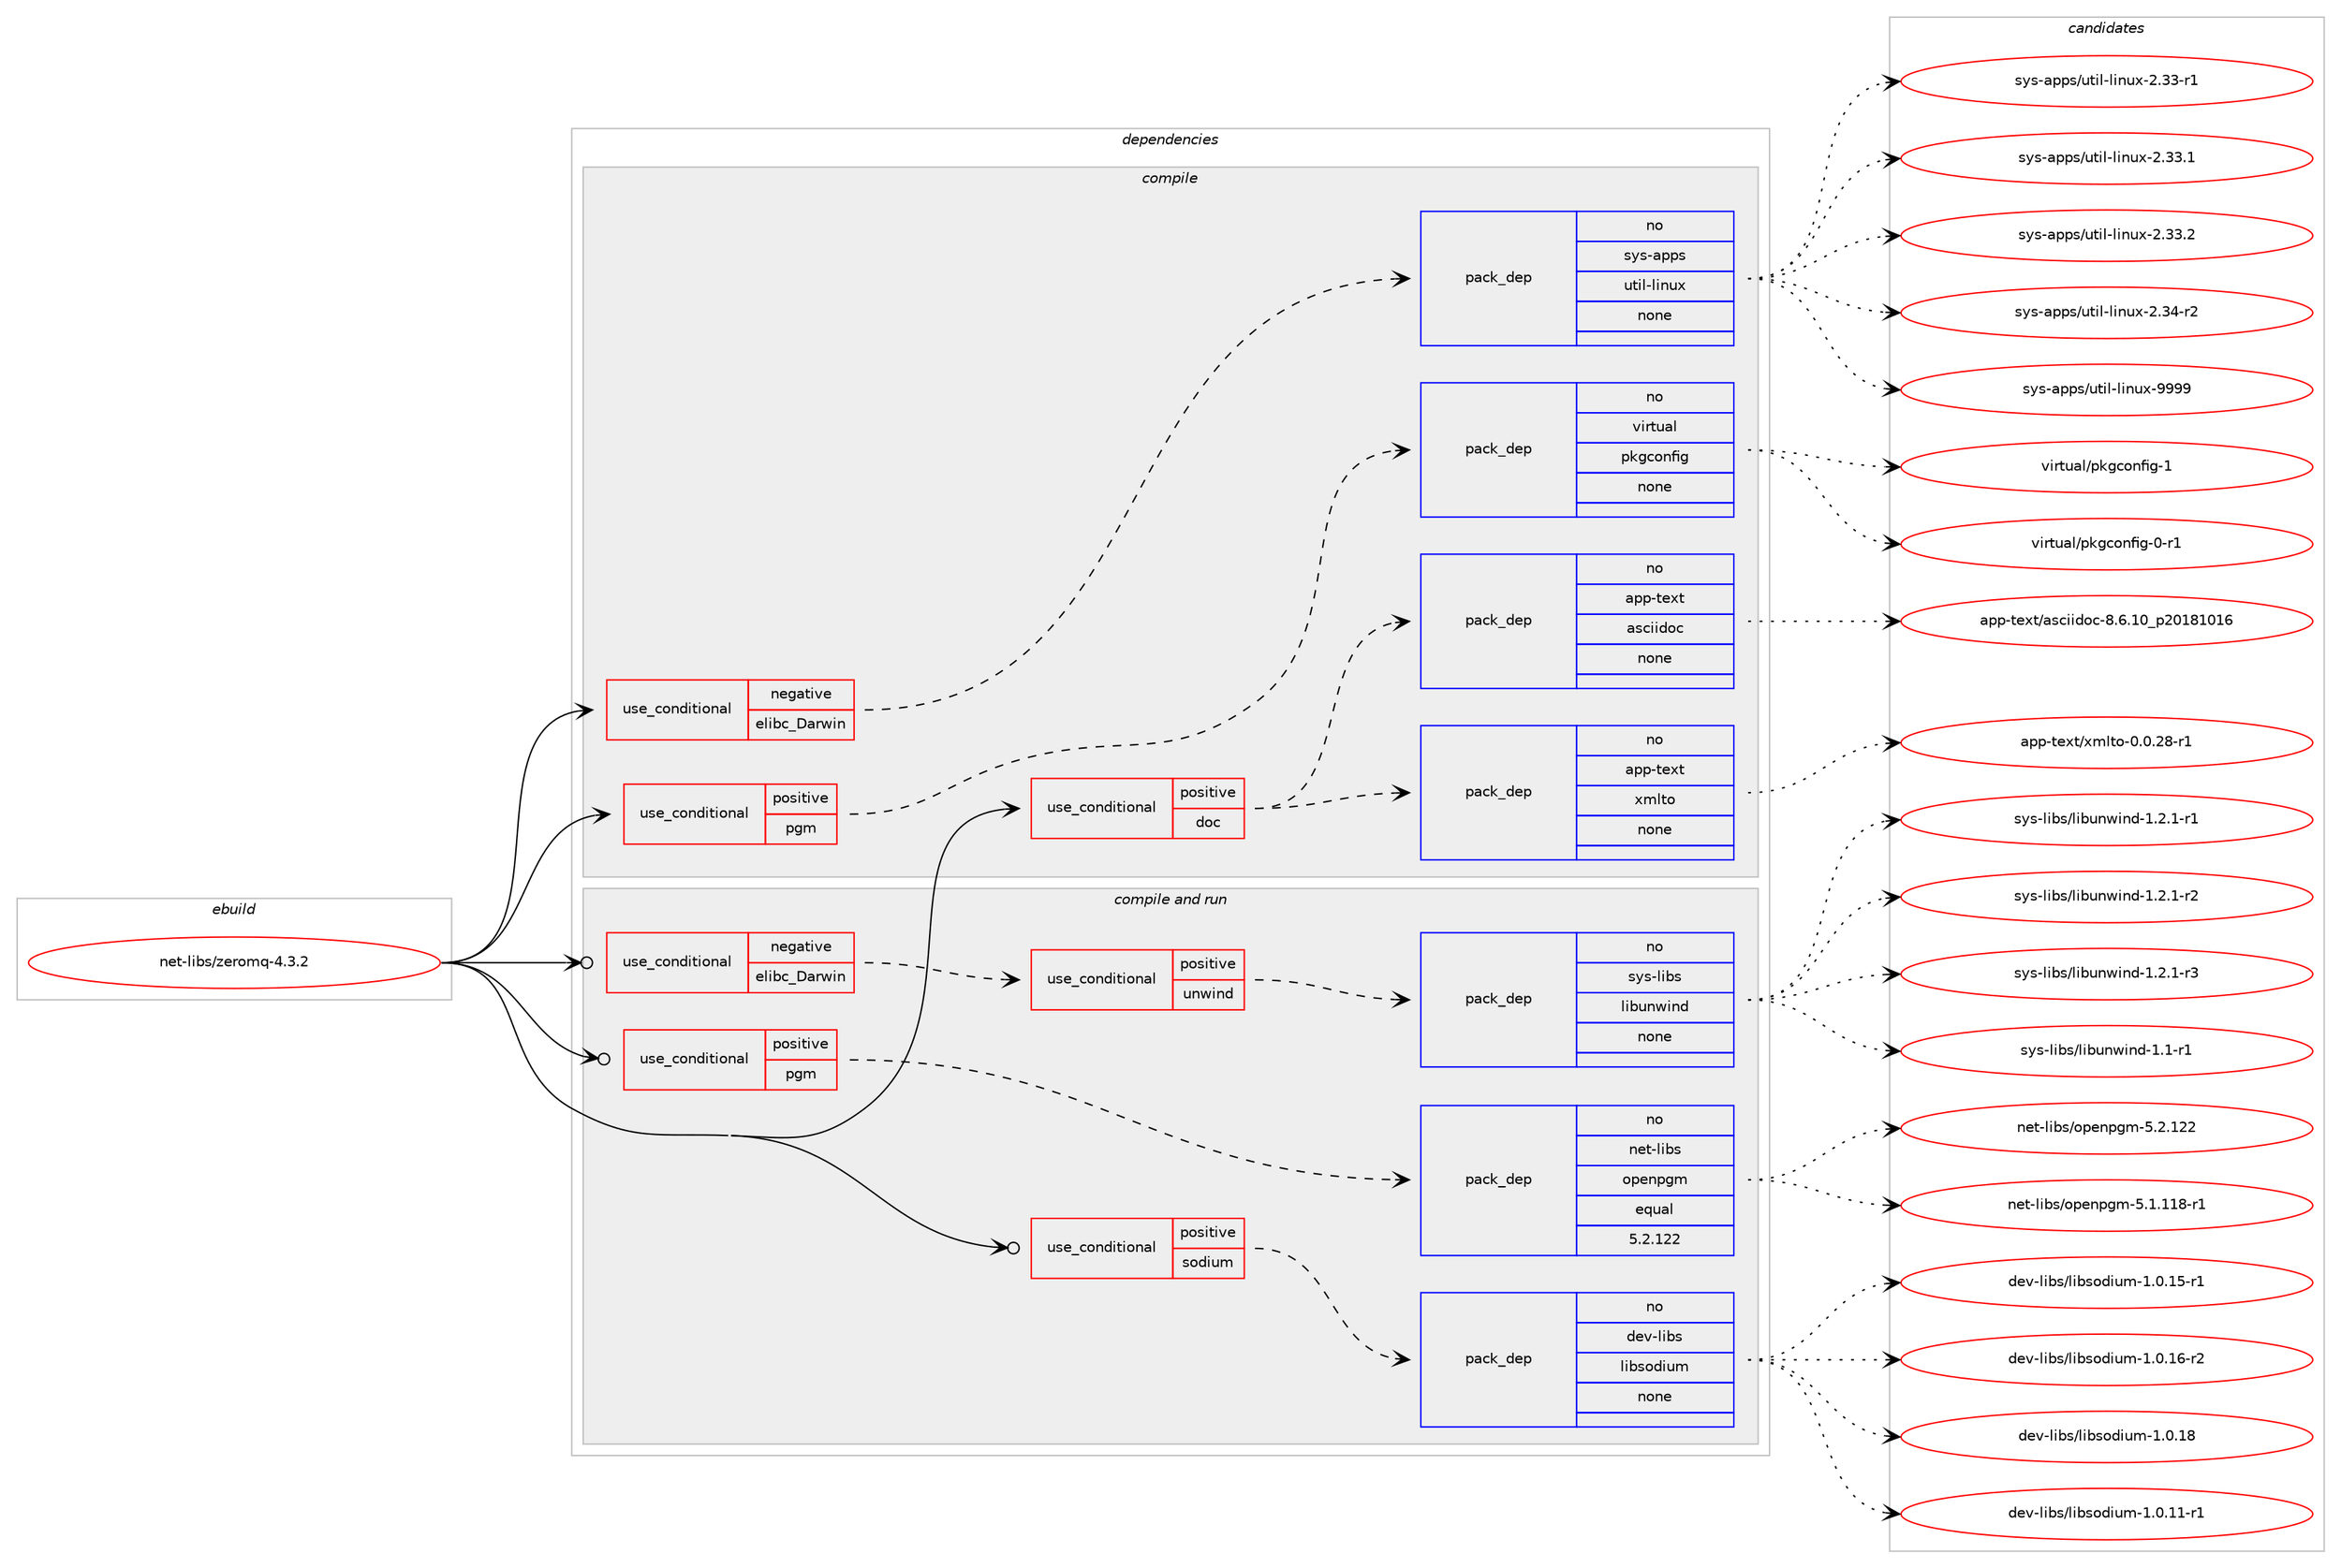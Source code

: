 digraph prolog {

# *************
# Graph options
# *************

newrank=true;
concentrate=true;
compound=true;
graph [rankdir=LR,fontname=Helvetica,fontsize=10,ranksep=1.5];#, ranksep=2.5, nodesep=0.2];
edge  [arrowhead=vee];
node  [fontname=Helvetica,fontsize=10];

# **********
# The ebuild
# **********

subgraph cluster_leftcol {
color=gray;
rank=same;
label=<<i>ebuild</i>>;
id [label="net-libs/zeromq-4.3.2", color=red, width=4, href="../net-libs/zeromq-4.3.2.svg"];
}

# ****************
# The dependencies
# ****************

subgraph cluster_midcol {
color=gray;
label=<<i>dependencies</i>>;
subgraph cluster_compile {
fillcolor="#eeeeee";
style=filled;
label=<<i>compile</i>>;
subgraph cond202177 {
dependency829258 [label=<<TABLE BORDER="0" CELLBORDER="1" CELLSPACING="0" CELLPADDING="4"><TR><TD ROWSPAN="3" CELLPADDING="10">use_conditional</TD></TR><TR><TD>negative</TD></TR><TR><TD>elibc_Darwin</TD></TR></TABLE>>, shape=none, color=red];
subgraph pack612532 {
dependency829259 [label=<<TABLE BORDER="0" CELLBORDER="1" CELLSPACING="0" CELLPADDING="4" WIDTH="220"><TR><TD ROWSPAN="6" CELLPADDING="30">pack_dep</TD></TR><TR><TD WIDTH="110">no</TD></TR><TR><TD>sys-apps</TD></TR><TR><TD>util-linux</TD></TR><TR><TD>none</TD></TR><TR><TD></TD></TR></TABLE>>, shape=none, color=blue];
}
dependency829258:e -> dependency829259:w [weight=20,style="dashed",arrowhead="vee"];
}
id:e -> dependency829258:w [weight=20,style="solid",arrowhead="vee"];
subgraph cond202178 {
dependency829260 [label=<<TABLE BORDER="0" CELLBORDER="1" CELLSPACING="0" CELLPADDING="4"><TR><TD ROWSPAN="3" CELLPADDING="10">use_conditional</TD></TR><TR><TD>positive</TD></TR><TR><TD>doc</TD></TR></TABLE>>, shape=none, color=red];
subgraph pack612533 {
dependency829261 [label=<<TABLE BORDER="0" CELLBORDER="1" CELLSPACING="0" CELLPADDING="4" WIDTH="220"><TR><TD ROWSPAN="6" CELLPADDING="30">pack_dep</TD></TR><TR><TD WIDTH="110">no</TD></TR><TR><TD>app-text</TD></TR><TR><TD>asciidoc</TD></TR><TR><TD>none</TD></TR><TR><TD></TD></TR></TABLE>>, shape=none, color=blue];
}
dependency829260:e -> dependency829261:w [weight=20,style="dashed",arrowhead="vee"];
subgraph pack612534 {
dependency829262 [label=<<TABLE BORDER="0" CELLBORDER="1" CELLSPACING="0" CELLPADDING="4" WIDTH="220"><TR><TD ROWSPAN="6" CELLPADDING="30">pack_dep</TD></TR><TR><TD WIDTH="110">no</TD></TR><TR><TD>app-text</TD></TR><TR><TD>xmlto</TD></TR><TR><TD>none</TD></TR><TR><TD></TD></TR></TABLE>>, shape=none, color=blue];
}
dependency829260:e -> dependency829262:w [weight=20,style="dashed",arrowhead="vee"];
}
id:e -> dependency829260:w [weight=20,style="solid",arrowhead="vee"];
subgraph cond202179 {
dependency829263 [label=<<TABLE BORDER="0" CELLBORDER="1" CELLSPACING="0" CELLPADDING="4"><TR><TD ROWSPAN="3" CELLPADDING="10">use_conditional</TD></TR><TR><TD>positive</TD></TR><TR><TD>pgm</TD></TR></TABLE>>, shape=none, color=red];
subgraph pack612535 {
dependency829264 [label=<<TABLE BORDER="0" CELLBORDER="1" CELLSPACING="0" CELLPADDING="4" WIDTH="220"><TR><TD ROWSPAN="6" CELLPADDING="30">pack_dep</TD></TR><TR><TD WIDTH="110">no</TD></TR><TR><TD>virtual</TD></TR><TR><TD>pkgconfig</TD></TR><TR><TD>none</TD></TR><TR><TD></TD></TR></TABLE>>, shape=none, color=blue];
}
dependency829263:e -> dependency829264:w [weight=20,style="dashed",arrowhead="vee"];
}
id:e -> dependency829263:w [weight=20,style="solid",arrowhead="vee"];
}
subgraph cluster_compileandrun {
fillcolor="#eeeeee";
style=filled;
label=<<i>compile and run</i>>;
subgraph cond202180 {
dependency829265 [label=<<TABLE BORDER="0" CELLBORDER="1" CELLSPACING="0" CELLPADDING="4"><TR><TD ROWSPAN="3" CELLPADDING="10">use_conditional</TD></TR><TR><TD>negative</TD></TR><TR><TD>elibc_Darwin</TD></TR></TABLE>>, shape=none, color=red];
subgraph cond202181 {
dependency829266 [label=<<TABLE BORDER="0" CELLBORDER="1" CELLSPACING="0" CELLPADDING="4"><TR><TD ROWSPAN="3" CELLPADDING="10">use_conditional</TD></TR><TR><TD>positive</TD></TR><TR><TD>unwind</TD></TR></TABLE>>, shape=none, color=red];
subgraph pack612536 {
dependency829267 [label=<<TABLE BORDER="0" CELLBORDER="1" CELLSPACING="0" CELLPADDING="4" WIDTH="220"><TR><TD ROWSPAN="6" CELLPADDING="30">pack_dep</TD></TR><TR><TD WIDTH="110">no</TD></TR><TR><TD>sys-libs</TD></TR><TR><TD>libunwind</TD></TR><TR><TD>none</TD></TR><TR><TD></TD></TR></TABLE>>, shape=none, color=blue];
}
dependency829266:e -> dependency829267:w [weight=20,style="dashed",arrowhead="vee"];
}
dependency829265:e -> dependency829266:w [weight=20,style="dashed",arrowhead="vee"];
}
id:e -> dependency829265:w [weight=20,style="solid",arrowhead="odotvee"];
subgraph cond202182 {
dependency829268 [label=<<TABLE BORDER="0" CELLBORDER="1" CELLSPACING="0" CELLPADDING="4"><TR><TD ROWSPAN="3" CELLPADDING="10">use_conditional</TD></TR><TR><TD>positive</TD></TR><TR><TD>pgm</TD></TR></TABLE>>, shape=none, color=red];
subgraph pack612537 {
dependency829269 [label=<<TABLE BORDER="0" CELLBORDER="1" CELLSPACING="0" CELLPADDING="4" WIDTH="220"><TR><TD ROWSPAN="6" CELLPADDING="30">pack_dep</TD></TR><TR><TD WIDTH="110">no</TD></TR><TR><TD>net-libs</TD></TR><TR><TD>openpgm</TD></TR><TR><TD>equal</TD></TR><TR><TD>5.2.122</TD></TR></TABLE>>, shape=none, color=blue];
}
dependency829268:e -> dependency829269:w [weight=20,style="dashed",arrowhead="vee"];
}
id:e -> dependency829268:w [weight=20,style="solid",arrowhead="odotvee"];
subgraph cond202183 {
dependency829270 [label=<<TABLE BORDER="0" CELLBORDER="1" CELLSPACING="0" CELLPADDING="4"><TR><TD ROWSPAN="3" CELLPADDING="10">use_conditional</TD></TR><TR><TD>positive</TD></TR><TR><TD>sodium</TD></TR></TABLE>>, shape=none, color=red];
subgraph pack612538 {
dependency829271 [label=<<TABLE BORDER="0" CELLBORDER="1" CELLSPACING="0" CELLPADDING="4" WIDTH="220"><TR><TD ROWSPAN="6" CELLPADDING="30">pack_dep</TD></TR><TR><TD WIDTH="110">no</TD></TR><TR><TD>dev-libs</TD></TR><TR><TD>libsodium</TD></TR><TR><TD>none</TD></TR><TR><TD></TD></TR></TABLE>>, shape=none, color=blue];
}
dependency829270:e -> dependency829271:w [weight=20,style="dashed",arrowhead="vee"];
}
id:e -> dependency829270:w [weight=20,style="solid",arrowhead="odotvee"];
}
subgraph cluster_run {
fillcolor="#eeeeee";
style=filled;
label=<<i>run</i>>;
}
}

# **************
# The candidates
# **************

subgraph cluster_choices {
rank=same;
color=gray;
label=<<i>candidates</i>>;

subgraph choice612532 {
color=black;
nodesep=1;
choice1151211154597112112115471171161051084510810511011712045504651514511449 [label="sys-apps/util-linux-2.33-r1", color=red, width=4,href="../sys-apps/util-linux-2.33-r1.svg"];
choice1151211154597112112115471171161051084510810511011712045504651514649 [label="sys-apps/util-linux-2.33.1", color=red, width=4,href="../sys-apps/util-linux-2.33.1.svg"];
choice1151211154597112112115471171161051084510810511011712045504651514650 [label="sys-apps/util-linux-2.33.2", color=red, width=4,href="../sys-apps/util-linux-2.33.2.svg"];
choice1151211154597112112115471171161051084510810511011712045504651524511450 [label="sys-apps/util-linux-2.34-r2", color=red, width=4,href="../sys-apps/util-linux-2.34-r2.svg"];
choice115121115459711211211547117116105108451081051101171204557575757 [label="sys-apps/util-linux-9999", color=red, width=4,href="../sys-apps/util-linux-9999.svg"];
dependency829259:e -> choice1151211154597112112115471171161051084510810511011712045504651514511449:w [style=dotted,weight="100"];
dependency829259:e -> choice1151211154597112112115471171161051084510810511011712045504651514649:w [style=dotted,weight="100"];
dependency829259:e -> choice1151211154597112112115471171161051084510810511011712045504651514650:w [style=dotted,weight="100"];
dependency829259:e -> choice1151211154597112112115471171161051084510810511011712045504651524511450:w [style=dotted,weight="100"];
dependency829259:e -> choice115121115459711211211547117116105108451081051101171204557575757:w [style=dotted,weight="100"];
}
subgraph choice612533 {
color=black;
nodesep=1;
choice97112112451161011201164797115991051051001119945564654464948951125048495649484954 [label="app-text/asciidoc-8.6.10_p20181016", color=red, width=4,href="../app-text/asciidoc-8.6.10_p20181016.svg"];
dependency829261:e -> choice97112112451161011201164797115991051051001119945564654464948951125048495649484954:w [style=dotted,weight="100"];
}
subgraph choice612534 {
color=black;
nodesep=1;
choice971121124511610112011647120109108116111454846484650564511449 [label="app-text/xmlto-0.0.28-r1", color=red, width=4,href="../app-text/xmlto-0.0.28-r1.svg"];
dependency829262:e -> choice971121124511610112011647120109108116111454846484650564511449:w [style=dotted,weight="100"];
}
subgraph choice612535 {
color=black;
nodesep=1;
choice11810511411611797108471121071039911111010210510345484511449 [label="virtual/pkgconfig-0-r1", color=red, width=4,href="../virtual/pkgconfig-0-r1.svg"];
choice1181051141161179710847112107103991111101021051034549 [label="virtual/pkgconfig-1", color=red, width=4,href="../virtual/pkgconfig-1.svg"];
dependency829264:e -> choice11810511411611797108471121071039911111010210510345484511449:w [style=dotted,weight="100"];
dependency829264:e -> choice1181051141161179710847112107103991111101021051034549:w [style=dotted,weight="100"];
}
subgraph choice612536 {
color=black;
nodesep=1;
choice11512111545108105981154710810598117110119105110100454946494511449 [label="sys-libs/libunwind-1.1-r1", color=red, width=4,href="../sys-libs/libunwind-1.1-r1.svg"];
choice115121115451081059811547108105981171101191051101004549465046494511449 [label="sys-libs/libunwind-1.2.1-r1", color=red, width=4,href="../sys-libs/libunwind-1.2.1-r1.svg"];
choice115121115451081059811547108105981171101191051101004549465046494511450 [label="sys-libs/libunwind-1.2.1-r2", color=red, width=4,href="../sys-libs/libunwind-1.2.1-r2.svg"];
choice115121115451081059811547108105981171101191051101004549465046494511451 [label="sys-libs/libunwind-1.2.1-r3", color=red, width=4,href="../sys-libs/libunwind-1.2.1-r3.svg"];
dependency829267:e -> choice11512111545108105981154710810598117110119105110100454946494511449:w [style=dotted,weight="100"];
dependency829267:e -> choice115121115451081059811547108105981171101191051101004549465046494511449:w [style=dotted,weight="100"];
dependency829267:e -> choice115121115451081059811547108105981171101191051101004549465046494511450:w [style=dotted,weight="100"];
dependency829267:e -> choice115121115451081059811547108105981171101191051101004549465046494511451:w [style=dotted,weight="100"];
}
subgraph choice612537 {
color=black;
nodesep=1;
choice11010111645108105981154711111210111011210310945534649464949564511449 [label="net-libs/openpgm-5.1.118-r1", color=red, width=4,href="../net-libs/openpgm-5.1.118-r1.svg"];
choice1101011164510810598115471111121011101121031094553465046495050 [label="net-libs/openpgm-5.2.122", color=red, width=4,href="../net-libs/openpgm-5.2.122.svg"];
dependency829269:e -> choice11010111645108105981154711111210111011210310945534649464949564511449:w [style=dotted,weight="100"];
dependency829269:e -> choice1101011164510810598115471111121011101121031094553465046495050:w [style=dotted,weight="100"];
}
subgraph choice612538 {
color=black;
nodesep=1;
choice10010111845108105981154710810598115111100105117109454946484649494511449 [label="dev-libs/libsodium-1.0.11-r1", color=red, width=4,href="../dev-libs/libsodium-1.0.11-r1.svg"];
choice10010111845108105981154710810598115111100105117109454946484649534511449 [label="dev-libs/libsodium-1.0.15-r1", color=red, width=4,href="../dev-libs/libsodium-1.0.15-r1.svg"];
choice10010111845108105981154710810598115111100105117109454946484649544511450 [label="dev-libs/libsodium-1.0.16-r2", color=red, width=4,href="../dev-libs/libsodium-1.0.16-r2.svg"];
choice1001011184510810598115471081059811511110010511710945494648464956 [label="dev-libs/libsodium-1.0.18", color=red, width=4,href="../dev-libs/libsodium-1.0.18.svg"];
dependency829271:e -> choice10010111845108105981154710810598115111100105117109454946484649494511449:w [style=dotted,weight="100"];
dependency829271:e -> choice10010111845108105981154710810598115111100105117109454946484649534511449:w [style=dotted,weight="100"];
dependency829271:e -> choice10010111845108105981154710810598115111100105117109454946484649544511450:w [style=dotted,weight="100"];
dependency829271:e -> choice1001011184510810598115471081059811511110010511710945494648464956:w [style=dotted,weight="100"];
}
}

}
